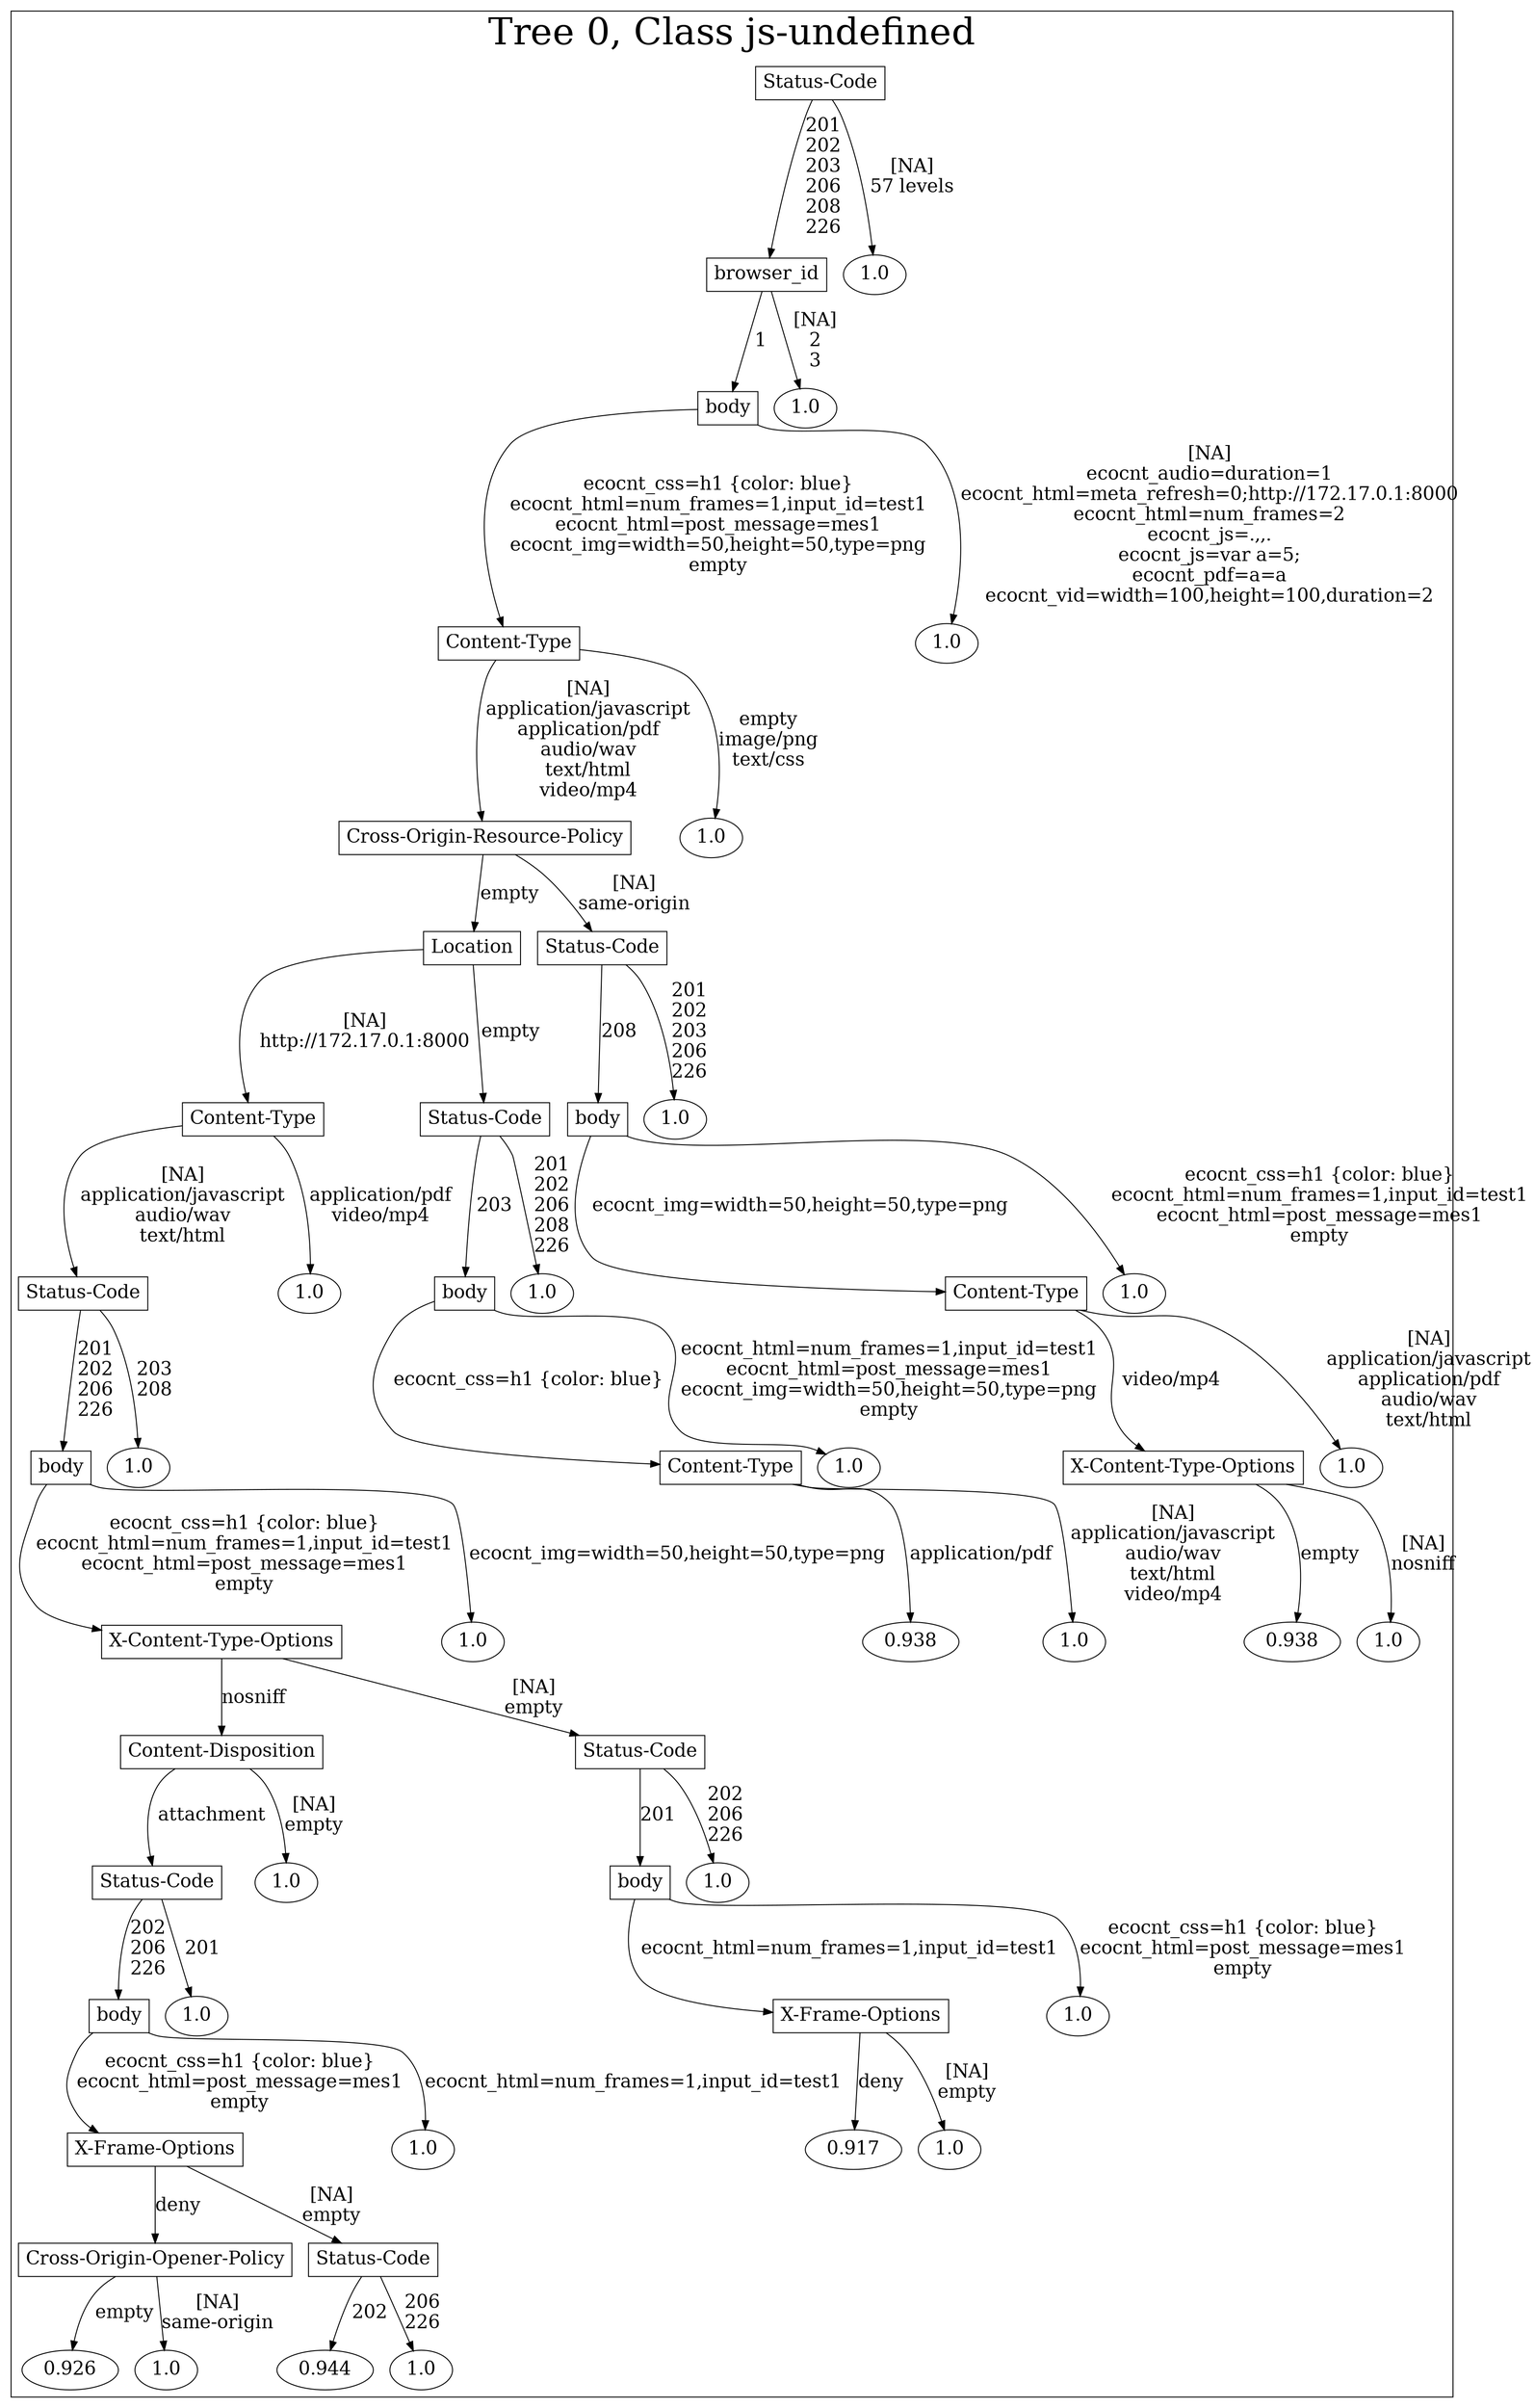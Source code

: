 /*
Generated by:
    http://https://github.com/h2oai/h2o-3/tree/master/h2o-genmodel/src/main/java/hex/genmodel/tools/PrintMojo.java
*/

/*
On a mac:

$ brew install graphviz
$ dot -Tpng file.gv -o file.png
$ open file.png
*/

digraph G {

subgraph cluster_0 {
/* Nodes */

/* Level 0 */
{
"SG_0_Node_0" [shape=box, fontsize=20, label="Status-Code"]
}

/* Level 1 */
{
"SG_0_Node_1" [shape=box, fontsize=20, label="browser_id"]
"SG_0_Node_31" [fontsize=20, label="1.0"]
}

/* Level 2 */
{
"SG_0_Node_2" [shape=box, fontsize=20, label="body"]
"SG_0_Node_32" [fontsize=20, label="1.0"]
}

/* Level 3 */
{
"SG_0_Node_3" [shape=box, fontsize=20, label="Content-Type"]
"SG_0_Node_33" [fontsize=20, label="1.0"]
}

/* Level 4 */
{
"SG_0_Node_4" [shape=box, fontsize=20, label="Cross-Origin-Resource-Policy"]
"SG_0_Node_34" [fontsize=20, label="1.0"]
}

/* Level 5 */
{
"SG_0_Node_5" [shape=box, fontsize=20, label="Location"]
"SG_0_Node_6" [shape=box, fontsize=20, label="Status-Code"]
}

/* Level 6 */
{
"SG_0_Node_7" [shape=box, fontsize=20, label="Content-Type"]
"SG_0_Node_8" [shape=box, fontsize=20, label="Status-Code"]
"SG_0_Node_9" [shape=box, fontsize=20, label="body"]
"SG_0_Node_35" [fontsize=20, label="1.0"]
}

/* Level 7 */
{
"SG_0_Node_10" [shape=box, fontsize=20, label="Status-Code"]
"SG_0_Node_36" [fontsize=20, label="1.0"]
"SG_0_Node_11" [shape=box, fontsize=20, label="body"]
"SG_0_Node_37" [fontsize=20, label="1.0"]
"SG_0_Node_12" [shape=box, fontsize=20, label="Content-Type"]
"SG_0_Node_38" [fontsize=20, label="1.0"]
}

/* Level 8 */
{
"SG_0_Node_13" [shape=box, fontsize=20, label="body"]
"SG_0_Node_39" [fontsize=20, label="1.0"]
"SG_0_Node_14" [shape=box, fontsize=20, label="Content-Type"]
"SG_0_Node_40" [fontsize=20, label="1.0"]
"SG_0_Node_15" [shape=box, fontsize=20, label="X-Content-Type-Options"]
"SG_0_Node_41" [fontsize=20, label="1.0"]
}

/* Level 9 */
{
"SG_0_Node_16" [shape=box, fontsize=20, label="X-Content-Type-Options"]
"SG_0_Node_42" [fontsize=20, label="1.0"]
"SG_0_Node_43" [fontsize=20, label="0.938"]
"SG_0_Node_44" [fontsize=20, label="1.0"]
"SG_0_Node_45" [fontsize=20, label="0.938"]
"SG_0_Node_46" [fontsize=20, label="1.0"]
}

/* Level 10 */
{
"SG_0_Node_19" [shape=box, fontsize=20, label="Content-Disposition"]
"SG_0_Node_20" [shape=box, fontsize=20, label="Status-Code"]
}

/* Level 11 */
{
"SG_0_Node_21" [shape=box, fontsize=20, label="Status-Code"]
"SG_0_Node_47" [fontsize=20, label="1.0"]
"SG_0_Node_22" [shape=box, fontsize=20, label="body"]
"SG_0_Node_48" [fontsize=20, label="1.0"]
}

/* Level 12 */
{
"SG_0_Node_23" [shape=box, fontsize=20, label="body"]
"SG_0_Node_49" [fontsize=20, label="1.0"]
"SG_0_Node_24" [shape=box, fontsize=20, label="X-Frame-Options"]
"SG_0_Node_50" [fontsize=20, label="1.0"]
}

/* Level 13 */
{
"SG_0_Node_25" [shape=box, fontsize=20, label="X-Frame-Options"]
"SG_0_Node_51" [fontsize=20, label="1.0"]
"SG_0_Node_52" [fontsize=20, label="0.917"]
"SG_0_Node_53" [fontsize=20, label="1.0"]
}

/* Level 14 */
{
"SG_0_Node_27" [shape=box, fontsize=20, label="Cross-Origin-Opener-Policy"]
"SG_0_Node_28" [shape=box, fontsize=20, label="Status-Code"]
}

/* Level 15 */
{
"SG_0_Node_54" [fontsize=20, label="0.926"]
"SG_0_Node_55" [fontsize=20, label="1.0"]
"SG_0_Node_56" [fontsize=20, label="0.944"]
"SG_0_Node_57" [fontsize=20, label="1.0"]
}

/* Edges */
"SG_0_Node_0" -> "SG_0_Node_1" [fontsize=20, label="201
202
203
206
208
226
"]
"SG_0_Node_0" -> "SG_0_Node_31" [fontsize=20, label="[NA]
57 levels
"]
"SG_0_Node_1" -> "SG_0_Node_2" [fontsize=20, label="1
"]
"SG_0_Node_1" -> "SG_0_Node_32" [fontsize=20, label="[NA]
2
3
"]
"SG_0_Node_2" -> "SG_0_Node_3" [fontsize=20, label="ecocnt_css=h1 {color: blue}
ecocnt_html=num_frames=1,input_id=test1
ecocnt_html=post_message=mes1
ecocnt_img=width=50,height=50,type=png
empty
"]
"SG_0_Node_2" -> "SG_0_Node_33" [fontsize=20, label="[NA]
ecocnt_audio=duration=1
ecocnt_html=meta_refresh=0;http://172.17.0.1:8000
ecocnt_html=num_frames=2
ecocnt_js=.,,.
ecocnt_js=var a=5;
ecocnt_pdf=a=a
ecocnt_vid=width=100,height=100,duration=2
"]
"SG_0_Node_3" -> "SG_0_Node_4" [fontsize=20, label="[NA]
application/javascript
application/pdf
audio/wav
text/html
video/mp4
"]
"SG_0_Node_3" -> "SG_0_Node_34" [fontsize=20, label="empty
image/png
text/css
"]
"SG_0_Node_4" -> "SG_0_Node_5" [fontsize=20, label="empty
"]
"SG_0_Node_4" -> "SG_0_Node_6" [fontsize=20, label="[NA]
same-origin
"]
"SG_0_Node_6" -> "SG_0_Node_9" [fontsize=20, label="208
"]
"SG_0_Node_6" -> "SG_0_Node_35" [fontsize=20, label="201
202
203
206
226
"]
"SG_0_Node_9" -> "SG_0_Node_12" [fontsize=20, label="ecocnt_img=width=50,height=50,type=png
"]
"SG_0_Node_9" -> "SG_0_Node_38" [fontsize=20, label="ecocnt_css=h1 {color: blue}
ecocnt_html=num_frames=1,input_id=test1
ecocnt_html=post_message=mes1
empty
"]
"SG_0_Node_12" -> "SG_0_Node_15" [fontsize=20, label="video/mp4
"]
"SG_0_Node_12" -> "SG_0_Node_41" [fontsize=20, label="[NA]
application/javascript
application/pdf
audio/wav
text/html
"]
"SG_0_Node_15" -> "SG_0_Node_45" [fontsize=20, label="empty
"]
"SG_0_Node_15" -> "SG_0_Node_46" [fontsize=20, label="[NA]
nosniff
"]
"SG_0_Node_5" -> "SG_0_Node_7" [fontsize=20, label="[NA]
http://172.17.0.1:8000
"]
"SG_0_Node_5" -> "SG_0_Node_8" [fontsize=20, label="empty
"]
"SG_0_Node_8" -> "SG_0_Node_11" [fontsize=20, label="203
"]
"SG_0_Node_8" -> "SG_0_Node_37" [fontsize=20, label="201
202
206
208
226
"]
"SG_0_Node_11" -> "SG_0_Node_14" [fontsize=20, label="ecocnt_css=h1 {color: blue}
"]
"SG_0_Node_11" -> "SG_0_Node_40" [fontsize=20, label="ecocnt_html=num_frames=1,input_id=test1
ecocnt_html=post_message=mes1
ecocnt_img=width=50,height=50,type=png
empty
"]
"SG_0_Node_14" -> "SG_0_Node_43" [fontsize=20, label="application/pdf
"]
"SG_0_Node_14" -> "SG_0_Node_44" [fontsize=20, label="[NA]
application/javascript
audio/wav
text/html
video/mp4
"]
"SG_0_Node_7" -> "SG_0_Node_10" [fontsize=20, label="[NA]
application/javascript
audio/wav
text/html
"]
"SG_0_Node_7" -> "SG_0_Node_36" [fontsize=20, label="application/pdf
video/mp4
"]
"SG_0_Node_10" -> "SG_0_Node_13" [fontsize=20, label="201
202
206
226
"]
"SG_0_Node_10" -> "SG_0_Node_39" [fontsize=20, label="203
208
"]
"SG_0_Node_13" -> "SG_0_Node_16" [fontsize=20, label="ecocnt_css=h1 {color: blue}
ecocnt_html=num_frames=1,input_id=test1
ecocnt_html=post_message=mes1
empty
"]
"SG_0_Node_13" -> "SG_0_Node_42" [fontsize=20, label="ecocnt_img=width=50,height=50,type=png
"]
"SG_0_Node_16" -> "SG_0_Node_19" [fontsize=20, label="nosniff
"]
"SG_0_Node_16" -> "SG_0_Node_20" [fontsize=20, label="[NA]
empty
"]
"SG_0_Node_20" -> "SG_0_Node_22" [fontsize=20, label="201
"]
"SG_0_Node_20" -> "SG_0_Node_48" [fontsize=20, label="202
206
226
"]
"SG_0_Node_22" -> "SG_0_Node_24" [fontsize=20, label="ecocnt_html=num_frames=1,input_id=test1
"]
"SG_0_Node_22" -> "SG_0_Node_50" [fontsize=20, label="ecocnt_css=h1 {color: blue}
ecocnt_html=post_message=mes1
empty
"]
"SG_0_Node_24" -> "SG_0_Node_52" [fontsize=20, label="deny
"]
"SG_0_Node_24" -> "SG_0_Node_53" [fontsize=20, label="[NA]
empty
"]
"SG_0_Node_19" -> "SG_0_Node_21" [fontsize=20, label="attachment
"]
"SG_0_Node_19" -> "SG_0_Node_47" [fontsize=20, label="[NA]
empty
"]
"SG_0_Node_21" -> "SG_0_Node_23" [fontsize=20, label="202
206
226
"]
"SG_0_Node_21" -> "SG_0_Node_49" [fontsize=20, label="201
"]
"SG_0_Node_23" -> "SG_0_Node_25" [fontsize=20, label="ecocnt_css=h1 {color: blue}
ecocnt_html=post_message=mes1
empty
"]
"SG_0_Node_23" -> "SG_0_Node_51" [fontsize=20, label="ecocnt_html=num_frames=1,input_id=test1
"]
"SG_0_Node_25" -> "SG_0_Node_27" [fontsize=20, label="deny
"]
"SG_0_Node_25" -> "SG_0_Node_28" [fontsize=20, label="[NA]
empty
"]
"SG_0_Node_28" -> "SG_0_Node_56" [fontsize=20, label="202
"]
"SG_0_Node_28" -> "SG_0_Node_57" [fontsize=20, label="206
226
"]
"SG_0_Node_27" -> "SG_0_Node_54" [fontsize=20, label="empty
"]
"SG_0_Node_27" -> "SG_0_Node_55" [fontsize=20, label="[NA]
same-origin
"]

fontsize=40
label="Tree 0, Class js-undefined"
}

}

